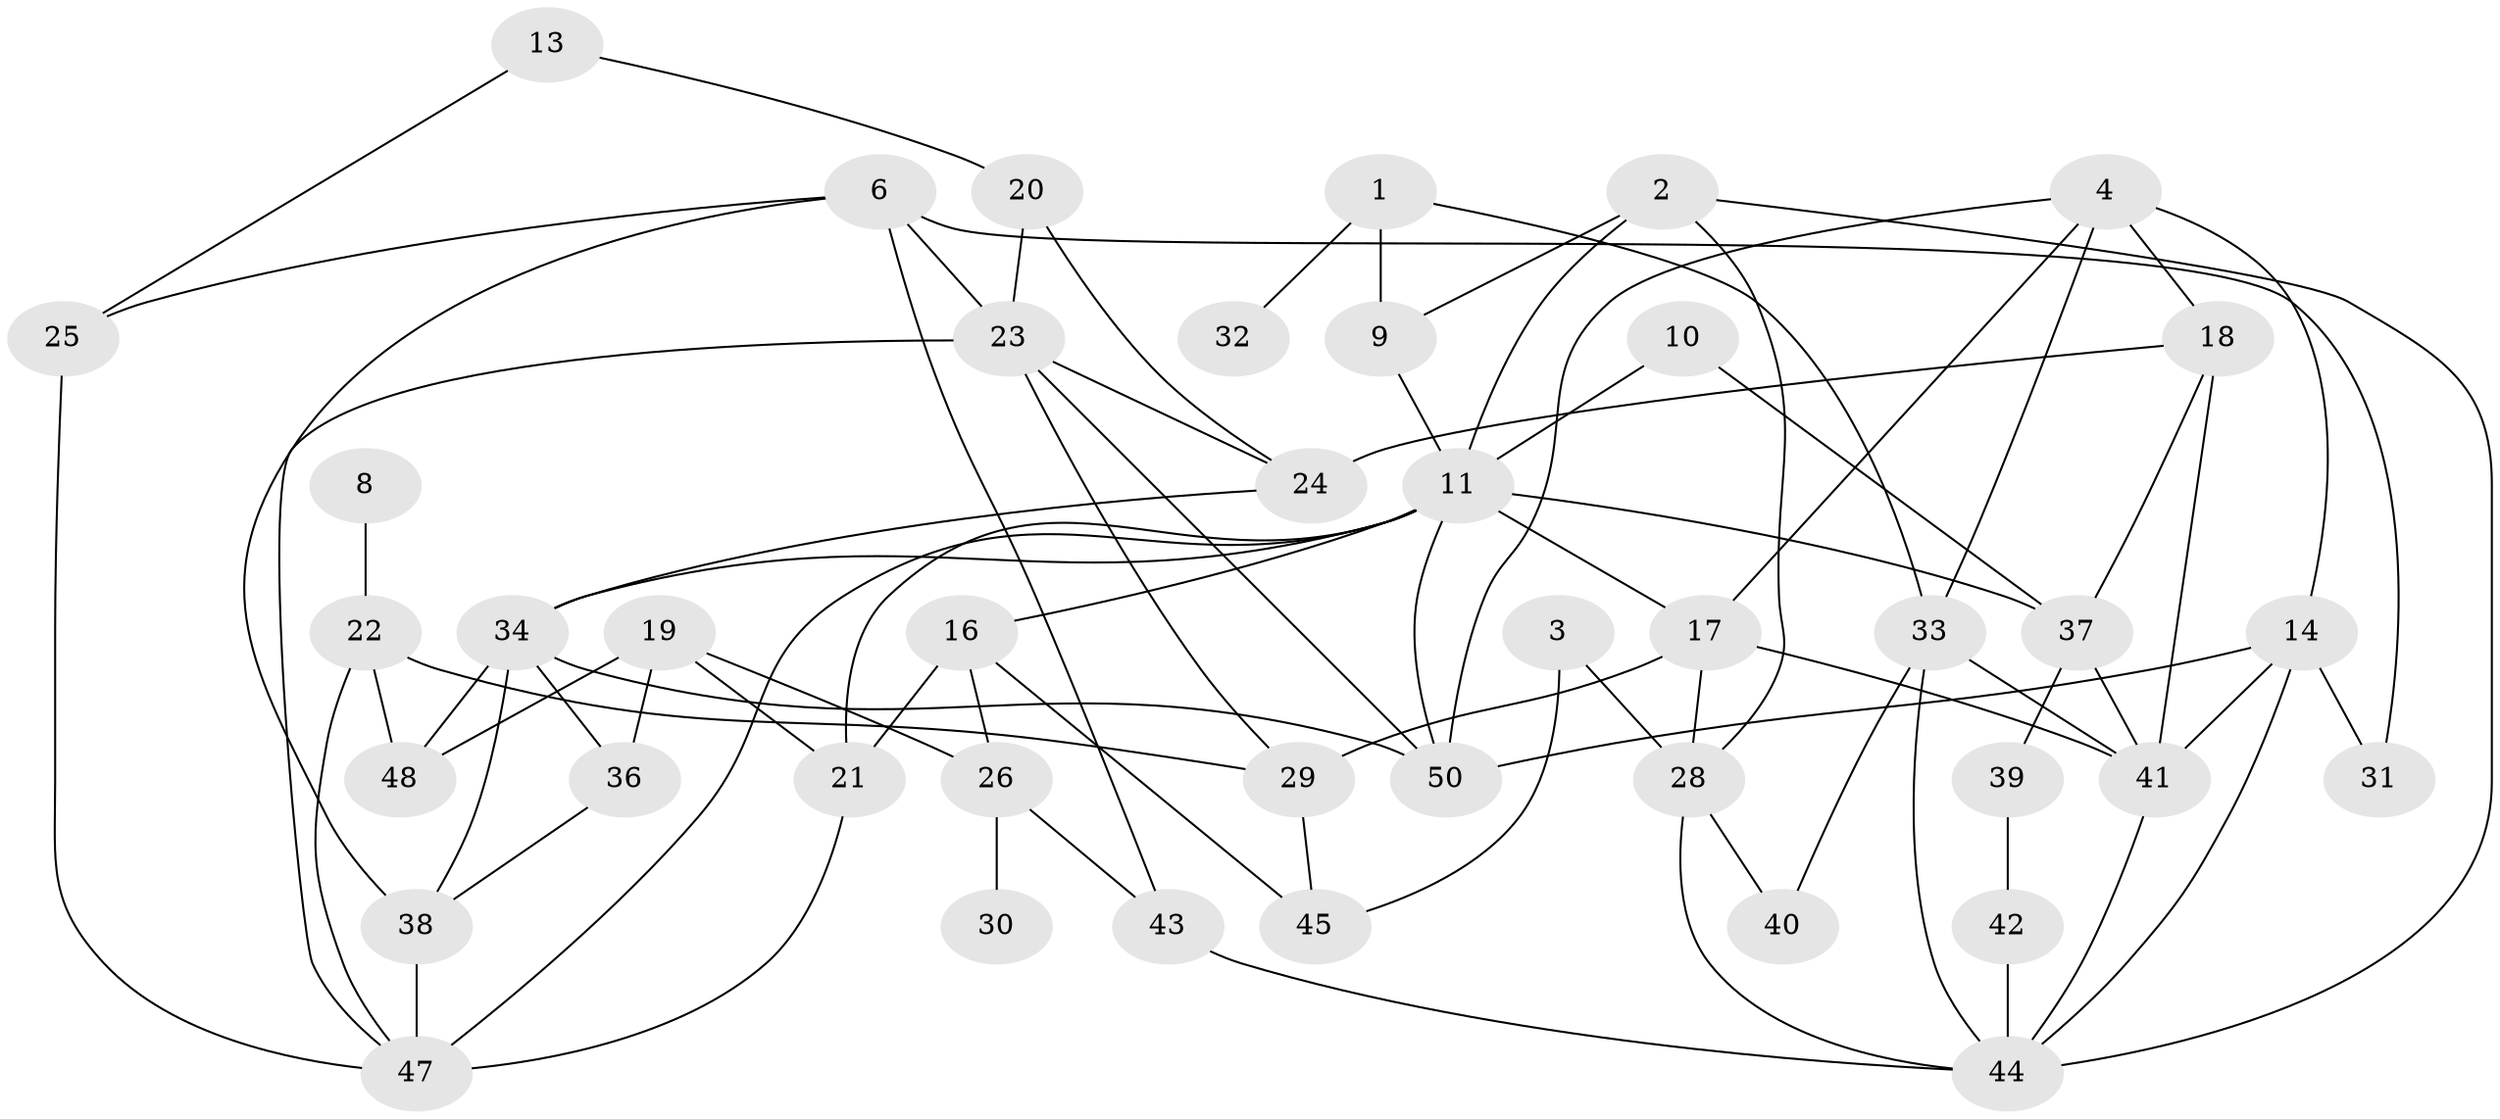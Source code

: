 // original degree distribution, {4: 0.2222222222222222, 3: 0.23232323232323232, 1: 0.1717171717171717, 2: 0.1919191919191919, 5: 0.09090909090909091, 0: 0.0707070707070707, 7: 0.010101010101010102, 6: 0.010101010101010102}
// Generated by graph-tools (version 1.1) at 2025/00/03/09/25 03:00:42]
// undirected, 42 vertices, 81 edges
graph export_dot {
graph [start="1"]
  node [color=gray90,style=filled];
  1;
  2;
  3;
  4;
  6;
  8;
  9;
  10;
  11;
  13;
  14;
  16;
  17;
  18;
  19;
  20;
  21;
  22;
  23;
  24;
  25;
  26;
  28;
  29;
  30;
  31;
  32;
  33;
  34;
  36;
  37;
  38;
  39;
  40;
  41;
  42;
  43;
  44;
  45;
  47;
  48;
  50;
  1 -- 9 [weight=1.0];
  1 -- 32 [weight=1.0];
  1 -- 33 [weight=1.0];
  2 -- 9 [weight=1.0];
  2 -- 11 [weight=1.0];
  2 -- 28 [weight=1.0];
  2 -- 44 [weight=1.0];
  3 -- 28 [weight=3.0];
  3 -- 45 [weight=1.0];
  4 -- 14 [weight=1.0];
  4 -- 17 [weight=1.0];
  4 -- 18 [weight=1.0];
  4 -- 33 [weight=1.0];
  4 -- 50 [weight=1.0];
  6 -- 23 [weight=1.0];
  6 -- 25 [weight=1.0];
  6 -- 31 [weight=1.0];
  6 -- 38 [weight=1.0];
  6 -- 43 [weight=1.0];
  8 -- 22 [weight=1.0];
  9 -- 11 [weight=1.0];
  10 -- 11 [weight=1.0];
  10 -- 37 [weight=1.0];
  11 -- 16 [weight=1.0];
  11 -- 17 [weight=1.0];
  11 -- 21 [weight=1.0];
  11 -- 34 [weight=1.0];
  11 -- 37 [weight=1.0];
  11 -- 47 [weight=1.0];
  11 -- 50 [weight=1.0];
  13 -- 20 [weight=1.0];
  13 -- 25 [weight=1.0];
  14 -- 31 [weight=1.0];
  14 -- 41 [weight=1.0];
  14 -- 44 [weight=1.0];
  14 -- 50 [weight=1.0];
  16 -- 21 [weight=1.0];
  16 -- 26 [weight=1.0];
  16 -- 45 [weight=1.0];
  17 -- 28 [weight=2.0];
  17 -- 29 [weight=1.0];
  17 -- 41 [weight=1.0];
  18 -- 24 [weight=1.0];
  18 -- 37 [weight=1.0];
  18 -- 41 [weight=1.0];
  19 -- 21 [weight=1.0];
  19 -- 26 [weight=1.0];
  19 -- 36 [weight=1.0];
  19 -- 48 [weight=1.0];
  20 -- 23 [weight=1.0];
  20 -- 24 [weight=1.0];
  21 -- 47 [weight=1.0];
  22 -- 29 [weight=1.0];
  22 -- 47 [weight=1.0];
  22 -- 48 [weight=1.0];
  23 -- 24 [weight=1.0];
  23 -- 29 [weight=1.0];
  23 -- 47 [weight=1.0];
  23 -- 50 [weight=1.0];
  24 -- 34 [weight=1.0];
  25 -- 47 [weight=1.0];
  26 -- 30 [weight=1.0];
  26 -- 43 [weight=1.0];
  28 -- 40 [weight=1.0];
  28 -- 44 [weight=1.0];
  29 -- 45 [weight=1.0];
  33 -- 40 [weight=1.0];
  33 -- 41 [weight=1.0];
  33 -- 44 [weight=1.0];
  34 -- 36 [weight=1.0];
  34 -- 38 [weight=1.0];
  34 -- 48 [weight=1.0];
  34 -- 50 [weight=1.0];
  36 -- 38 [weight=1.0];
  37 -- 39 [weight=1.0];
  37 -- 41 [weight=1.0];
  38 -- 47 [weight=2.0];
  39 -- 42 [weight=1.0];
  41 -- 44 [weight=1.0];
  42 -- 44 [weight=2.0];
  43 -- 44 [weight=1.0];
}
